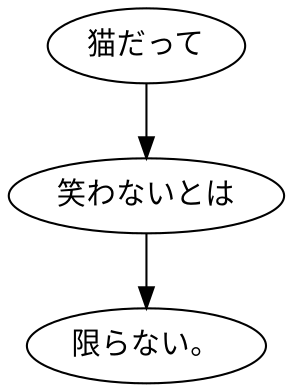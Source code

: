digraph graph672 {
	node0 [label="猫だって"];
	node1 [label="笑わないとは"];
	node2 [label="限らない。"];
	node0 -> node1;
	node1 -> node2;
}

